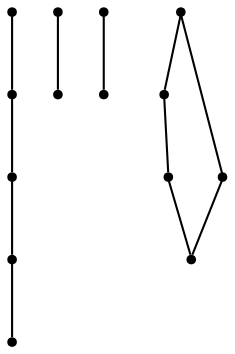 graph {
  node [shape=point,comment="{\"directed\":false,\"doi\":\"10.1007/978-3-031-49272-3_20\",\"figure\":\"4\"}"]

  v0 [pos="975.475228421682,2084.109978642642"]
  v1 [pos="1067.0523107287795,2049.6018893146547"]
  v2 [pos="1115.9558735971998,2031.1688185567314"]
  v3 [pos="827.7318957072157,2058.832270901874"]
  v4 [pos="878.8608624298096,2067.5826612007822"]
  v5 [pos="950.765007760843,2070.0329472581116"]
  v6 [pos="996.6577385367898,2065.6614242947735"]
  v7 [pos="726.6157558902114,2022.6468032610642"]
  v8 [pos="762.767361061912,2038.7064654164597"]
  v9 [pos="1013.6989575666953,2329.541730002882"]
  v10 [pos="1180.3911618420038,1996.1564792563913"]
  v11 [pos="1213.7298061800025,1929.4800395484217"]
  v12 [pos="680.3125777751291,1996.1564792563913"]
  v13 [pos="646.9739334371308,1962.8182752993162"]

  v13 -- v11 [id="-2",pos="646.9739334371308,1962.8182752993162 1213.7298061800025,1929.4800395484217 1213.7298061800025,1929.4800395484217 1213.7298061800025,1929.4800395484217"]
  v13 -- v12 [id="-3",pos="646.9739334371308,1962.8182752993162 680.3125777751291,1996.1564792563913 680.3125777751291,1996.1564792563913 680.3125777751291,1996.1564792563913"]
  v12 -- v9 [id="-4",pos="680.3125777751291,1996.1564792563913 1013.6989575666953,2329.541730002882 1013.6989575666953,2329.541730002882 1013.6989575666953,2329.541730002882"]
  v1 -- v0 [id="-6",pos="1067.0523107287795,2049.6018893146547 975.475228421682,2084.109978642642 975.475228421682,2084.109978642642 975.475228421682,2084.109978642642"]
  v2 -- v1 [id="-7",pos="1115.9558735971998,2031.1688185567314 1067.0523107287795,2049.6018893146547 1067.0523107287795,2049.6018893146547 1067.0523107287795,2049.6018893146547"]
  v4 -- v3 [id="-10",pos="878.8608624298096,2067.5826612007822 827.7318957072157,2058.832270901874 827.7318957072157,2058.832270901874 827.7318957072157,2058.832270901874"]
  v0 -- v4 [id="-11",pos="975.475228421682,2084.109978642642 878.8608624298096,2067.5826612007822 878.8608624298096,2067.5826612007822 878.8608624298096,2067.5826612007822"]
  v6 -- v5 [id="-14",pos="996.6577385367898,2065.6614242947735 950.765007760843,2070.0329472581116 950.765007760843,2070.0329472581116 950.765007760843,2070.0329472581116"]
  v8 -- v7 [id="-17",pos="762.767361061912,2038.7064654164597 726.6157558902114,2022.6468032610642 726.6157558902114,2022.6468032610642 726.6157558902114,2022.6468032610642"]
  v10 -- v9 [id="-21",pos="1180.3911618420038,1996.1564792563913 1013.6989575666953,2329.541730002882 1013.6989575666953,2329.541730002882 1013.6989575666953,2329.541730002882"]
  v11 -- v10 [id="-22",pos="1213.7298061800025,1929.4800395484217 1180.3911618420038,1996.1564792563913 1180.3911618420038,1996.1564792563913 1180.3911618420038,1996.1564792563913"]
}
